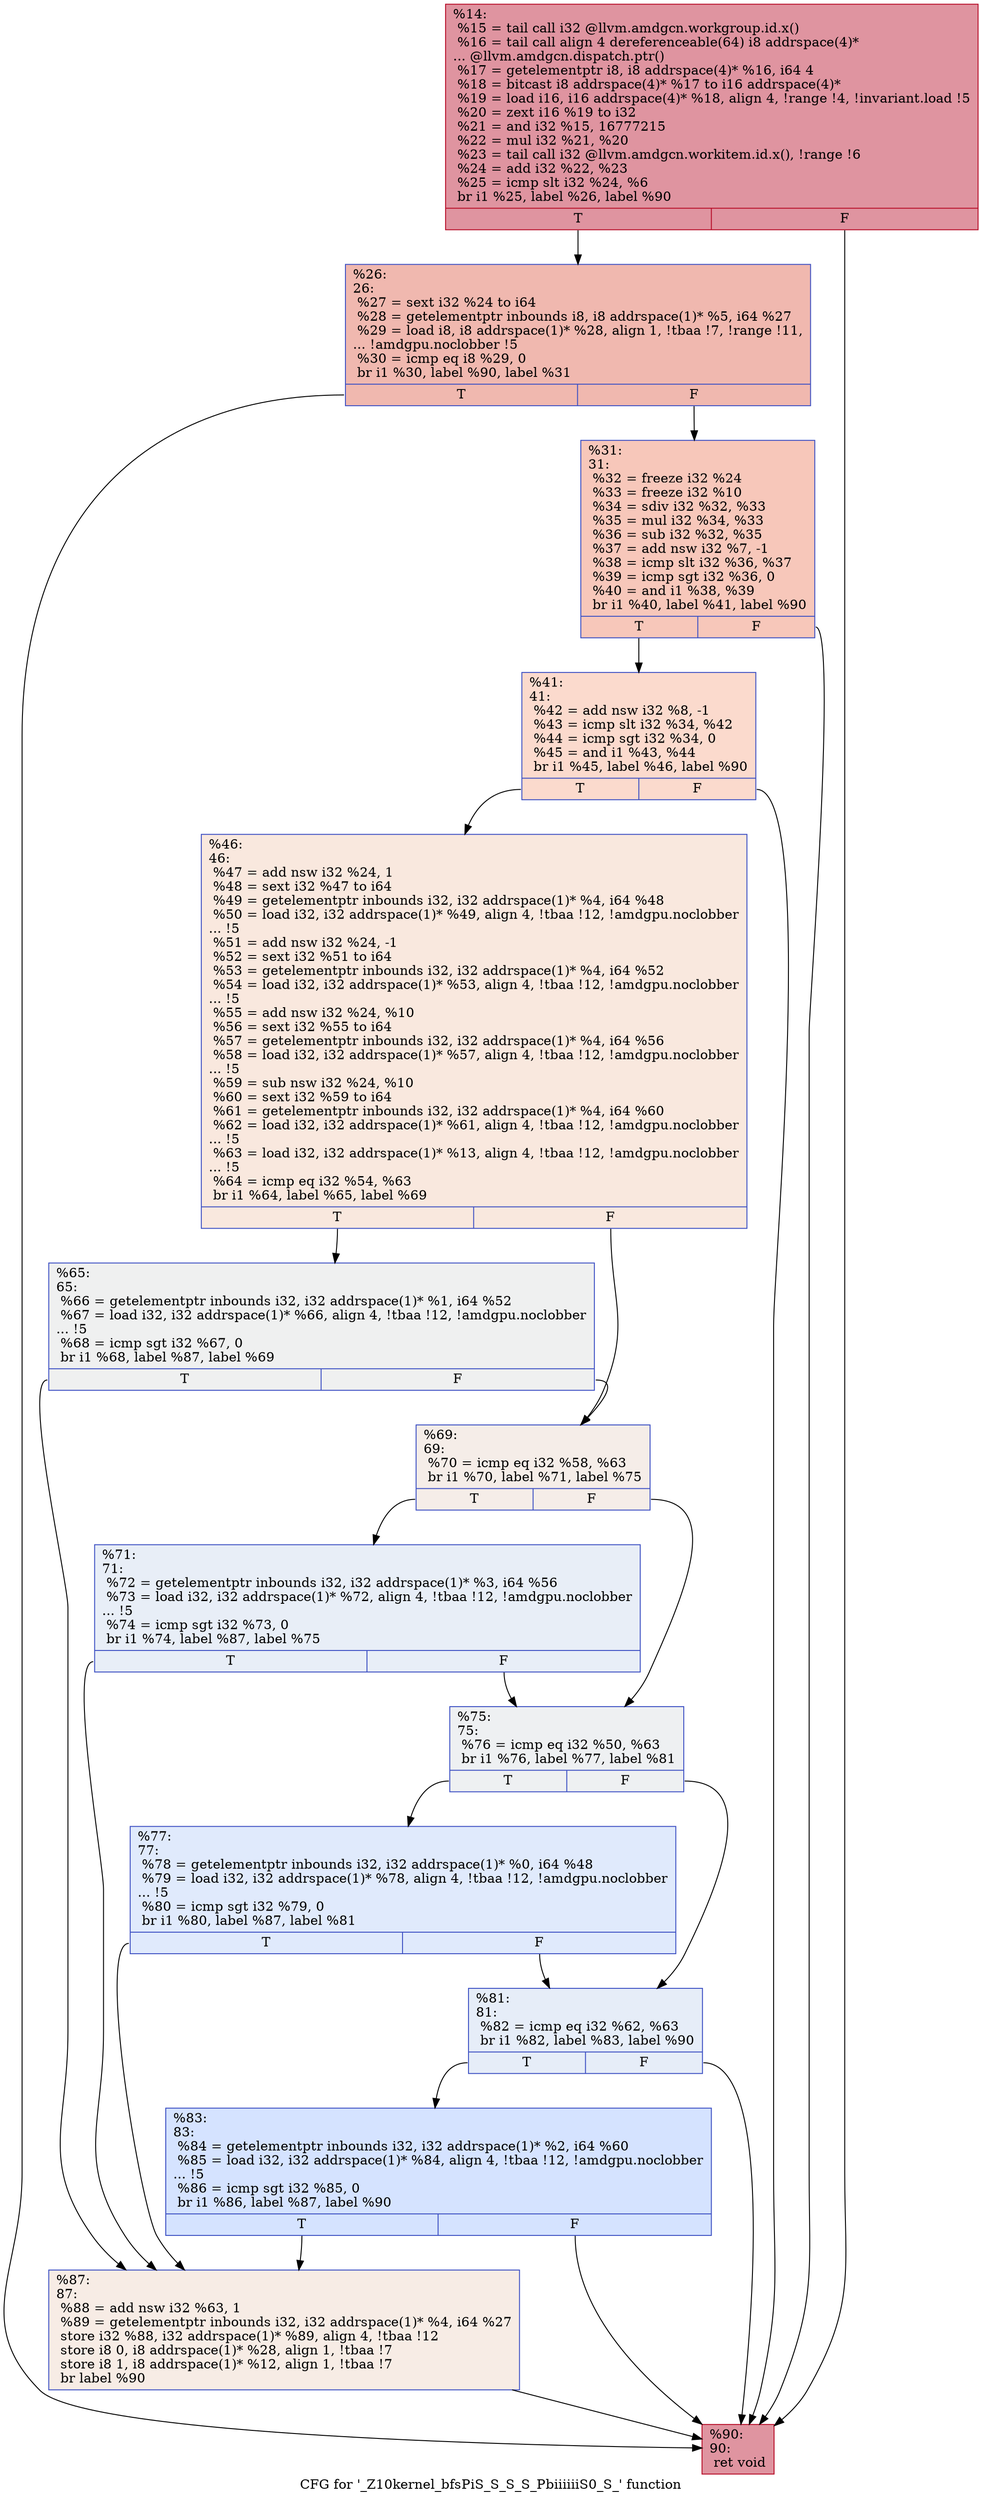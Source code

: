 digraph "CFG for '_Z10kernel_bfsPiS_S_S_S_PbiiiiiiS0_S_' function" {
	label="CFG for '_Z10kernel_bfsPiS_S_S_S_PbiiiiiiS0_S_' function";

	Node0x5418480 [shape=record,color="#b70d28ff", style=filled, fillcolor="#b70d2870",label="{%14:\l  %15 = tail call i32 @llvm.amdgcn.workgroup.id.x()\l  %16 = tail call align 4 dereferenceable(64) i8 addrspace(4)*\l... @llvm.amdgcn.dispatch.ptr()\l  %17 = getelementptr i8, i8 addrspace(4)* %16, i64 4\l  %18 = bitcast i8 addrspace(4)* %17 to i16 addrspace(4)*\l  %19 = load i16, i16 addrspace(4)* %18, align 4, !range !4, !invariant.load !5\l  %20 = zext i16 %19 to i32\l  %21 = and i32 %15, 16777215\l  %22 = mul i32 %21, %20\l  %23 = tail call i32 @llvm.amdgcn.workitem.id.x(), !range !6\l  %24 = add i32 %22, %23\l  %25 = icmp slt i32 %24, %6\l  br i1 %25, label %26, label %90\l|{<s0>T|<s1>F}}"];
	Node0x5418480:s0 -> Node0x541b110;
	Node0x5418480:s1 -> Node0x541b1a0;
	Node0x541b110 [shape=record,color="#3d50c3ff", style=filled, fillcolor="#dc5d4a70",label="{%26:\l26:                                               \l  %27 = sext i32 %24 to i64\l  %28 = getelementptr inbounds i8, i8 addrspace(1)* %5, i64 %27\l  %29 = load i8, i8 addrspace(1)* %28, align 1, !tbaa !7, !range !11,\l... !amdgpu.noclobber !5\l  %30 = icmp eq i8 %29, 0\l  br i1 %30, label %90, label %31\l|{<s0>T|<s1>F}}"];
	Node0x541b110:s0 -> Node0x541b1a0;
	Node0x541b110:s1 -> Node0x541bdc0;
	Node0x541bdc0 [shape=record,color="#3d50c3ff", style=filled, fillcolor="#ec7f6370",label="{%31:\l31:                                               \l  %32 = freeze i32 %24\l  %33 = freeze i32 %10\l  %34 = sdiv i32 %32, %33\l  %35 = mul i32 %34, %33\l  %36 = sub i32 %32, %35\l  %37 = add nsw i32 %7, -1\l  %38 = icmp slt i32 %36, %37\l  %39 = icmp sgt i32 %36, 0\l  %40 = and i1 %38, %39\l  br i1 %40, label %41, label %90\l|{<s0>T|<s1>F}}"];
	Node0x541bdc0:s0 -> Node0x541c540;
	Node0x541bdc0:s1 -> Node0x541b1a0;
	Node0x541c540 [shape=record,color="#3d50c3ff", style=filled, fillcolor="#f7ac8e70",label="{%41:\l41:                                               \l  %42 = add nsw i32 %8, -1\l  %43 = icmp slt i32 %34, %42\l  %44 = icmp sgt i32 %34, 0\l  %45 = and i1 %43, %44\l  br i1 %45, label %46, label %90\l|{<s0>T|<s1>F}}"];
	Node0x541c540:s0 -> Node0x541c880;
	Node0x541c540:s1 -> Node0x541b1a0;
	Node0x541c880 [shape=record,color="#3d50c3ff", style=filled, fillcolor="#f2cab570",label="{%46:\l46:                                               \l  %47 = add nsw i32 %24, 1\l  %48 = sext i32 %47 to i64\l  %49 = getelementptr inbounds i32, i32 addrspace(1)* %4, i64 %48\l  %50 = load i32, i32 addrspace(1)* %49, align 4, !tbaa !12, !amdgpu.noclobber\l... !5\l  %51 = add nsw i32 %24, -1\l  %52 = sext i32 %51 to i64\l  %53 = getelementptr inbounds i32, i32 addrspace(1)* %4, i64 %52\l  %54 = load i32, i32 addrspace(1)* %53, align 4, !tbaa !12, !amdgpu.noclobber\l... !5\l  %55 = add nsw i32 %24, %10\l  %56 = sext i32 %55 to i64\l  %57 = getelementptr inbounds i32, i32 addrspace(1)* %4, i64 %56\l  %58 = load i32, i32 addrspace(1)* %57, align 4, !tbaa !12, !amdgpu.noclobber\l... !5\l  %59 = sub nsw i32 %24, %10\l  %60 = sext i32 %59 to i64\l  %61 = getelementptr inbounds i32, i32 addrspace(1)* %4, i64 %60\l  %62 = load i32, i32 addrspace(1)* %61, align 4, !tbaa !12, !amdgpu.noclobber\l... !5\l  %63 = load i32, i32 addrspace(1)* %13, align 4, !tbaa !12, !amdgpu.noclobber\l... !5\l  %64 = icmp eq i32 %54, %63\l  br i1 %64, label %65, label %69\l|{<s0>T|<s1>F}}"];
	Node0x541c880:s0 -> Node0x541bf70;
	Node0x541c880:s1 -> Node0x541c000;
	Node0x541bf70 [shape=record,color="#3d50c3ff", style=filled, fillcolor="#dbdcde70",label="{%65:\l65:                                               \l  %66 = getelementptr inbounds i32, i32 addrspace(1)* %1, i64 %52\l  %67 = load i32, i32 addrspace(1)* %66, align 4, !tbaa !12, !amdgpu.noclobber\l... !5\l  %68 = icmp sgt i32 %67, 0\l  br i1 %68, label %87, label %69\l|{<s0>T|<s1>F}}"];
	Node0x541bf70:s0 -> Node0x541e120;
	Node0x541bf70:s1 -> Node0x541c000;
	Node0x541c000 [shape=record,color="#3d50c3ff", style=filled, fillcolor="#e8d6cc70",label="{%69:\l69:                                               \l  %70 = icmp eq i32 %58, %63\l  br i1 %70, label %71, label %75\l|{<s0>T|<s1>F}}"];
	Node0x541c000:s0 -> Node0x541e2b0;
	Node0x541c000:s1 -> Node0x541e300;
	Node0x541e2b0 [shape=record,color="#3d50c3ff", style=filled, fillcolor="#cbd8ee70",label="{%71:\l71:                                               \l  %72 = getelementptr inbounds i32, i32 addrspace(1)* %3, i64 %56\l  %73 = load i32, i32 addrspace(1)* %72, align 4, !tbaa !12, !amdgpu.noclobber\l... !5\l  %74 = icmp sgt i32 %73, 0\l  br i1 %74, label %87, label %75\l|{<s0>T|<s1>F}}"];
	Node0x541e2b0:s0 -> Node0x541e120;
	Node0x541e2b0:s1 -> Node0x541e300;
	Node0x541e300 [shape=record,color="#3d50c3ff", style=filled, fillcolor="#d9dce170",label="{%75:\l75:                                               \l  %76 = icmp eq i32 %50, %63\l  br i1 %76, label %77, label %81\l|{<s0>T|<s1>F}}"];
	Node0x541e300:s0 -> Node0x541e720;
	Node0x541e300:s1 -> Node0x541e770;
	Node0x541e720 [shape=record,color="#3d50c3ff", style=filled, fillcolor="#b9d0f970",label="{%77:\l77:                                               \l  %78 = getelementptr inbounds i32, i32 addrspace(1)* %0, i64 %48\l  %79 = load i32, i32 addrspace(1)* %78, align 4, !tbaa !12, !amdgpu.noclobber\l... !5\l  %80 = icmp sgt i32 %79, 0\l  br i1 %80, label %87, label %81\l|{<s0>T|<s1>F}}"];
	Node0x541e720:s0 -> Node0x541e120;
	Node0x541e720:s1 -> Node0x541e770;
	Node0x541e770 [shape=record,color="#3d50c3ff", style=filled, fillcolor="#c7d7f070",label="{%81:\l81:                                               \l  %82 = icmp eq i32 %62, %63\l  br i1 %82, label %83, label %90\l|{<s0>T|<s1>F}}"];
	Node0x541e770:s0 -> Node0x541eb90;
	Node0x541e770:s1 -> Node0x541b1a0;
	Node0x541eb90 [shape=record,color="#3d50c3ff", style=filled, fillcolor="#a1c0ff70",label="{%83:\l83:                                               \l  %84 = getelementptr inbounds i32, i32 addrspace(1)* %2, i64 %60\l  %85 = load i32, i32 addrspace(1)* %84, align 4, !tbaa !12, !amdgpu.noclobber\l... !5\l  %86 = icmp sgt i32 %85, 0\l  br i1 %86, label %87, label %90\l|{<s0>T|<s1>F}}"];
	Node0x541eb90:s0 -> Node0x541e120;
	Node0x541eb90:s1 -> Node0x541b1a0;
	Node0x541e120 [shape=record,color="#3d50c3ff", style=filled, fillcolor="#ecd3c570",label="{%87:\l87:                                               \l  %88 = add nsw i32 %63, 1\l  %89 = getelementptr inbounds i32, i32 addrspace(1)* %4, i64 %27\l  store i32 %88, i32 addrspace(1)* %89, align 4, !tbaa !12\l  store i8 0, i8 addrspace(1)* %28, align 1, !tbaa !7\l  store i8 1, i8 addrspace(1)* %12, align 1, !tbaa !7\l  br label %90\l}"];
	Node0x541e120 -> Node0x541b1a0;
	Node0x541b1a0 [shape=record,color="#b70d28ff", style=filled, fillcolor="#b70d2870",label="{%90:\l90:                                               \l  ret void\l}"];
}
